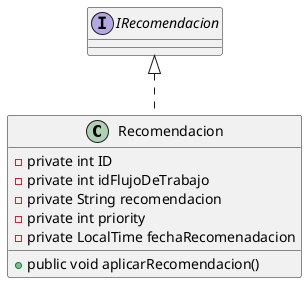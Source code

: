 @startuml

class Recomendacion implements IRecomendacion {

    - private int ID
    - private int idFlujoDeTrabajo
    - private String recomendacion
    - private int priority
    - private LocalTime fechaRecomenadacion
    + public void aplicarRecomendacion()


}

@enduml
